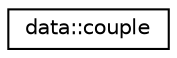 digraph "Graphical Class Hierarchy"
{
  edge [fontname="Helvetica",fontsize="10",labelfontname="Helvetica",labelfontsize="10"];
  node [fontname="Helvetica",fontsize="10",shape=record];
  rankdir="LR";
  Node0 [label="data::couple",height=0.2,width=0.4,color="black", fillcolor="white", style="filled",URL="$classdata_1_1couple.html",tooltip="Couple class. "];
}
